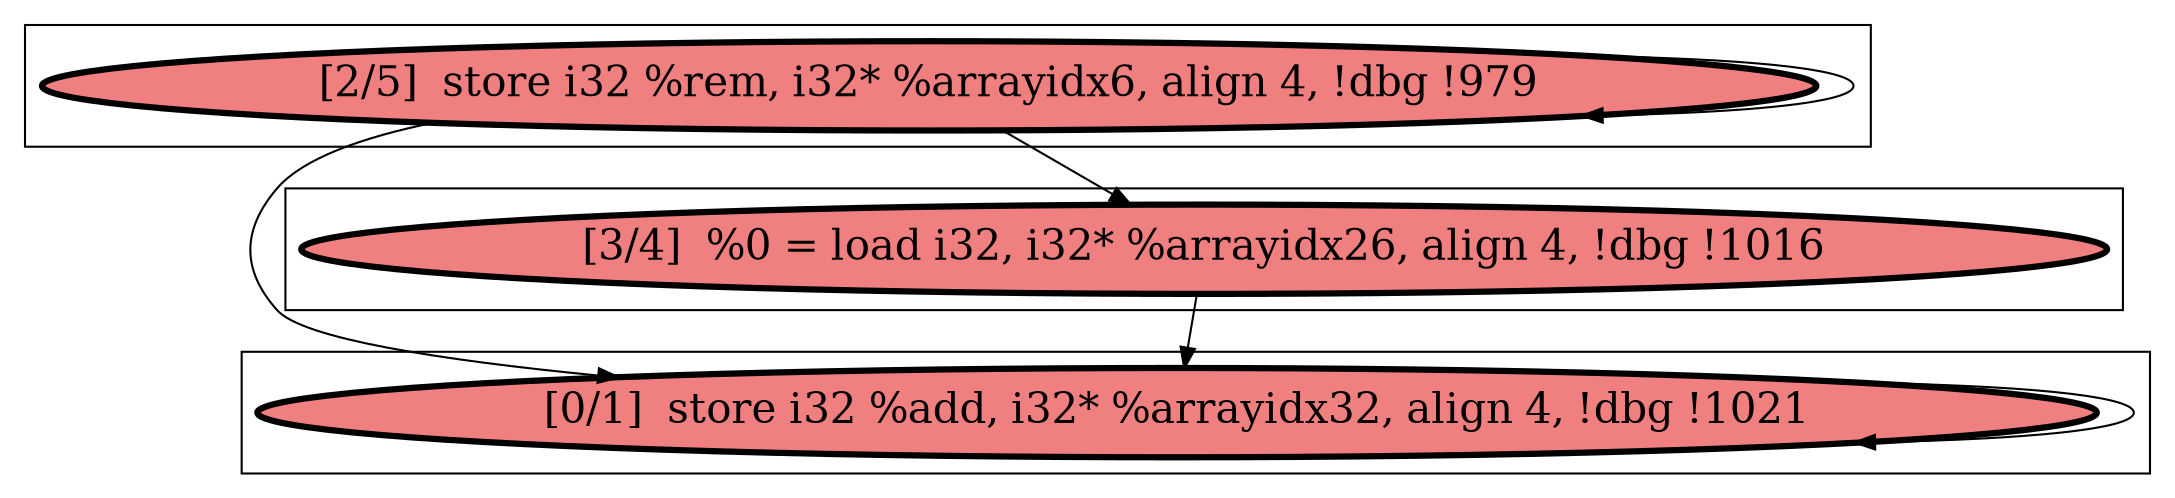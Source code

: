 
digraph G {



node13->node13 [ ]
node13->node12 [ ]
node14->node12 [ ]
node13->node14 [ ]
node12->node12 [ ]


subgraph cluster2 {


node14 [penwidth=3.0,fontsize=20,fillcolor=lightcoral,label="[3/4]  %0 = load i32, i32* %arrayidx26, align 4, !dbg !1016",shape=ellipse,style=filled ]



}

subgraph cluster0 {


node12 [penwidth=3.0,fontsize=20,fillcolor=lightcoral,label="[0/1]  store i32 %add, i32* %arrayidx32, align 4, !dbg !1021",shape=ellipse,style=filled ]



}

subgraph cluster1 {


node13 [penwidth=3.0,fontsize=20,fillcolor=lightcoral,label="[2/5]  store i32 %rem, i32* %arrayidx6, align 4, !dbg !979",shape=ellipse,style=filled ]



}

}
